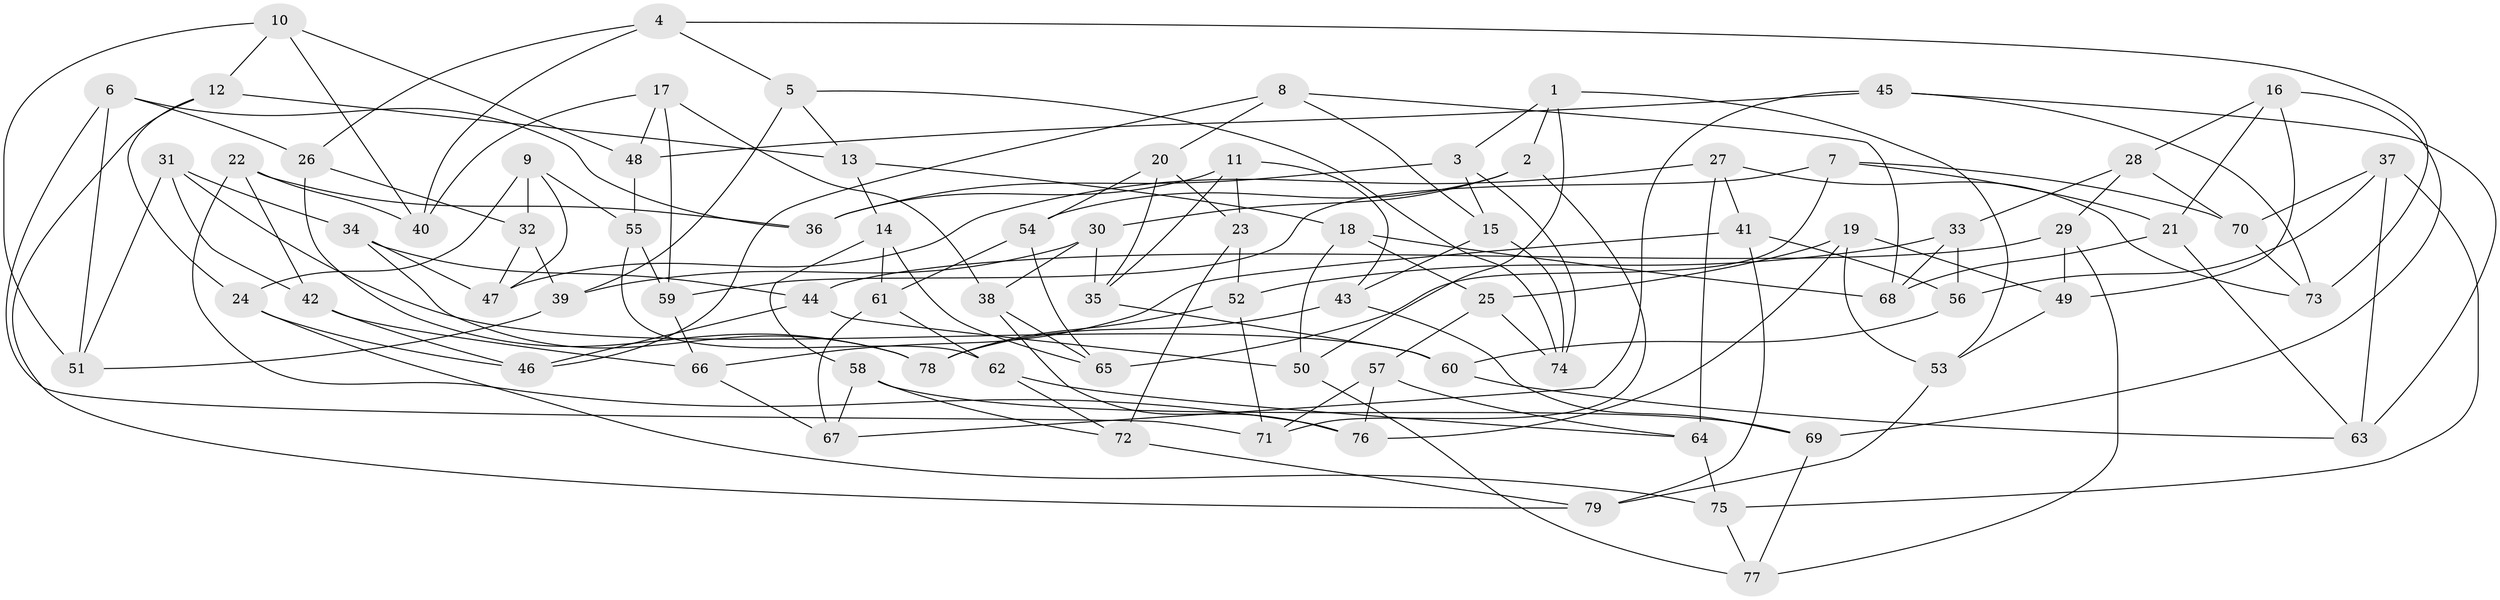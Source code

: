 // Generated by graph-tools (version 1.1) at 2025/02/03/09/25 03:02:59]
// undirected, 79 vertices, 158 edges
graph export_dot {
graph [start="1"]
  node [color=gray90,style=filled];
  1;
  2;
  3;
  4;
  5;
  6;
  7;
  8;
  9;
  10;
  11;
  12;
  13;
  14;
  15;
  16;
  17;
  18;
  19;
  20;
  21;
  22;
  23;
  24;
  25;
  26;
  27;
  28;
  29;
  30;
  31;
  32;
  33;
  34;
  35;
  36;
  37;
  38;
  39;
  40;
  41;
  42;
  43;
  44;
  45;
  46;
  47;
  48;
  49;
  50;
  51;
  52;
  53;
  54;
  55;
  56;
  57;
  58;
  59;
  60;
  61;
  62;
  63;
  64;
  65;
  66;
  67;
  68;
  69;
  70;
  71;
  72;
  73;
  74;
  75;
  76;
  77;
  78;
  79;
  1 -- 50;
  1 -- 2;
  1 -- 3;
  1 -- 53;
  2 -- 30;
  2 -- 71;
  2 -- 54;
  3 -- 36;
  3 -- 74;
  3 -- 15;
  4 -- 40;
  4 -- 5;
  4 -- 26;
  4 -- 73;
  5 -- 39;
  5 -- 74;
  5 -- 13;
  6 -- 71;
  6 -- 51;
  6 -- 26;
  6 -- 36;
  7 -- 65;
  7 -- 21;
  7 -- 70;
  7 -- 59;
  8 -- 15;
  8 -- 46;
  8 -- 68;
  8 -- 20;
  9 -- 32;
  9 -- 47;
  9 -- 24;
  9 -- 55;
  10 -- 51;
  10 -- 12;
  10 -- 40;
  10 -- 48;
  11 -- 35;
  11 -- 36;
  11 -- 23;
  11 -- 43;
  12 -- 13;
  12 -- 24;
  12 -- 79;
  13 -- 18;
  13 -- 14;
  14 -- 65;
  14 -- 58;
  14 -- 61;
  15 -- 74;
  15 -- 43;
  16 -- 69;
  16 -- 21;
  16 -- 49;
  16 -- 28;
  17 -- 38;
  17 -- 59;
  17 -- 40;
  17 -- 48;
  18 -- 25;
  18 -- 50;
  18 -- 68;
  19 -- 49;
  19 -- 25;
  19 -- 53;
  19 -- 76;
  20 -- 54;
  20 -- 35;
  20 -- 23;
  21 -- 63;
  21 -- 68;
  22 -- 36;
  22 -- 42;
  22 -- 76;
  22 -- 40;
  23 -- 52;
  23 -- 72;
  24 -- 75;
  24 -- 46;
  25 -- 74;
  25 -- 57;
  26 -- 32;
  26 -- 78;
  27 -- 64;
  27 -- 47;
  27 -- 41;
  27 -- 73;
  28 -- 70;
  28 -- 33;
  28 -- 29;
  29 -- 77;
  29 -- 49;
  29 -- 44;
  30 -- 38;
  30 -- 35;
  30 -- 39;
  31 -- 60;
  31 -- 42;
  31 -- 34;
  31 -- 51;
  32 -- 47;
  32 -- 39;
  33 -- 68;
  33 -- 56;
  33 -- 52;
  34 -- 78;
  34 -- 47;
  34 -- 44;
  35 -- 60;
  37 -- 75;
  37 -- 63;
  37 -- 70;
  37 -- 56;
  38 -- 65;
  38 -- 76;
  39 -- 51;
  41 -- 66;
  41 -- 79;
  41 -- 56;
  42 -- 66;
  42 -- 46;
  43 -- 78;
  43 -- 69;
  44 -- 50;
  44 -- 46;
  45 -- 48;
  45 -- 63;
  45 -- 67;
  45 -- 73;
  48 -- 55;
  49 -- 53;
  50 -- 77;
  52 -- 71;
  52 -- 78;
  53 -- 79;
  54 -- 61;
  54 -- 65;
  55 -- 62;
  55 -- 59;
  56 -- 60;
  57 -- 71;
  57 -- 64;
  57 -- 76;
  58 -- 72;
  58 -- 69;
  58 -- 67;
  59 -- 66;
  60 -- 63;
  61 -- 67;
  61 -- 62;
  62 -- 72;
  62 -- 64;
  64 -- 75;
  66 -- 67;
  69 -- 77;
  70 -- 73;
  72 -- 79;
  75 -- 77;
}
